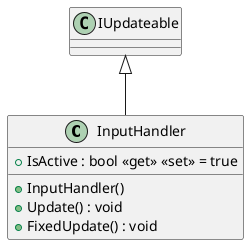 @startuml
class InputHandler {
    + IsActive : bool <<get>> <<set>> = true
    + InputHandler()
    + Update() : void
    + FixedUpdate() : void
}
IUpdateable <|-- InputHandler
@enduml
